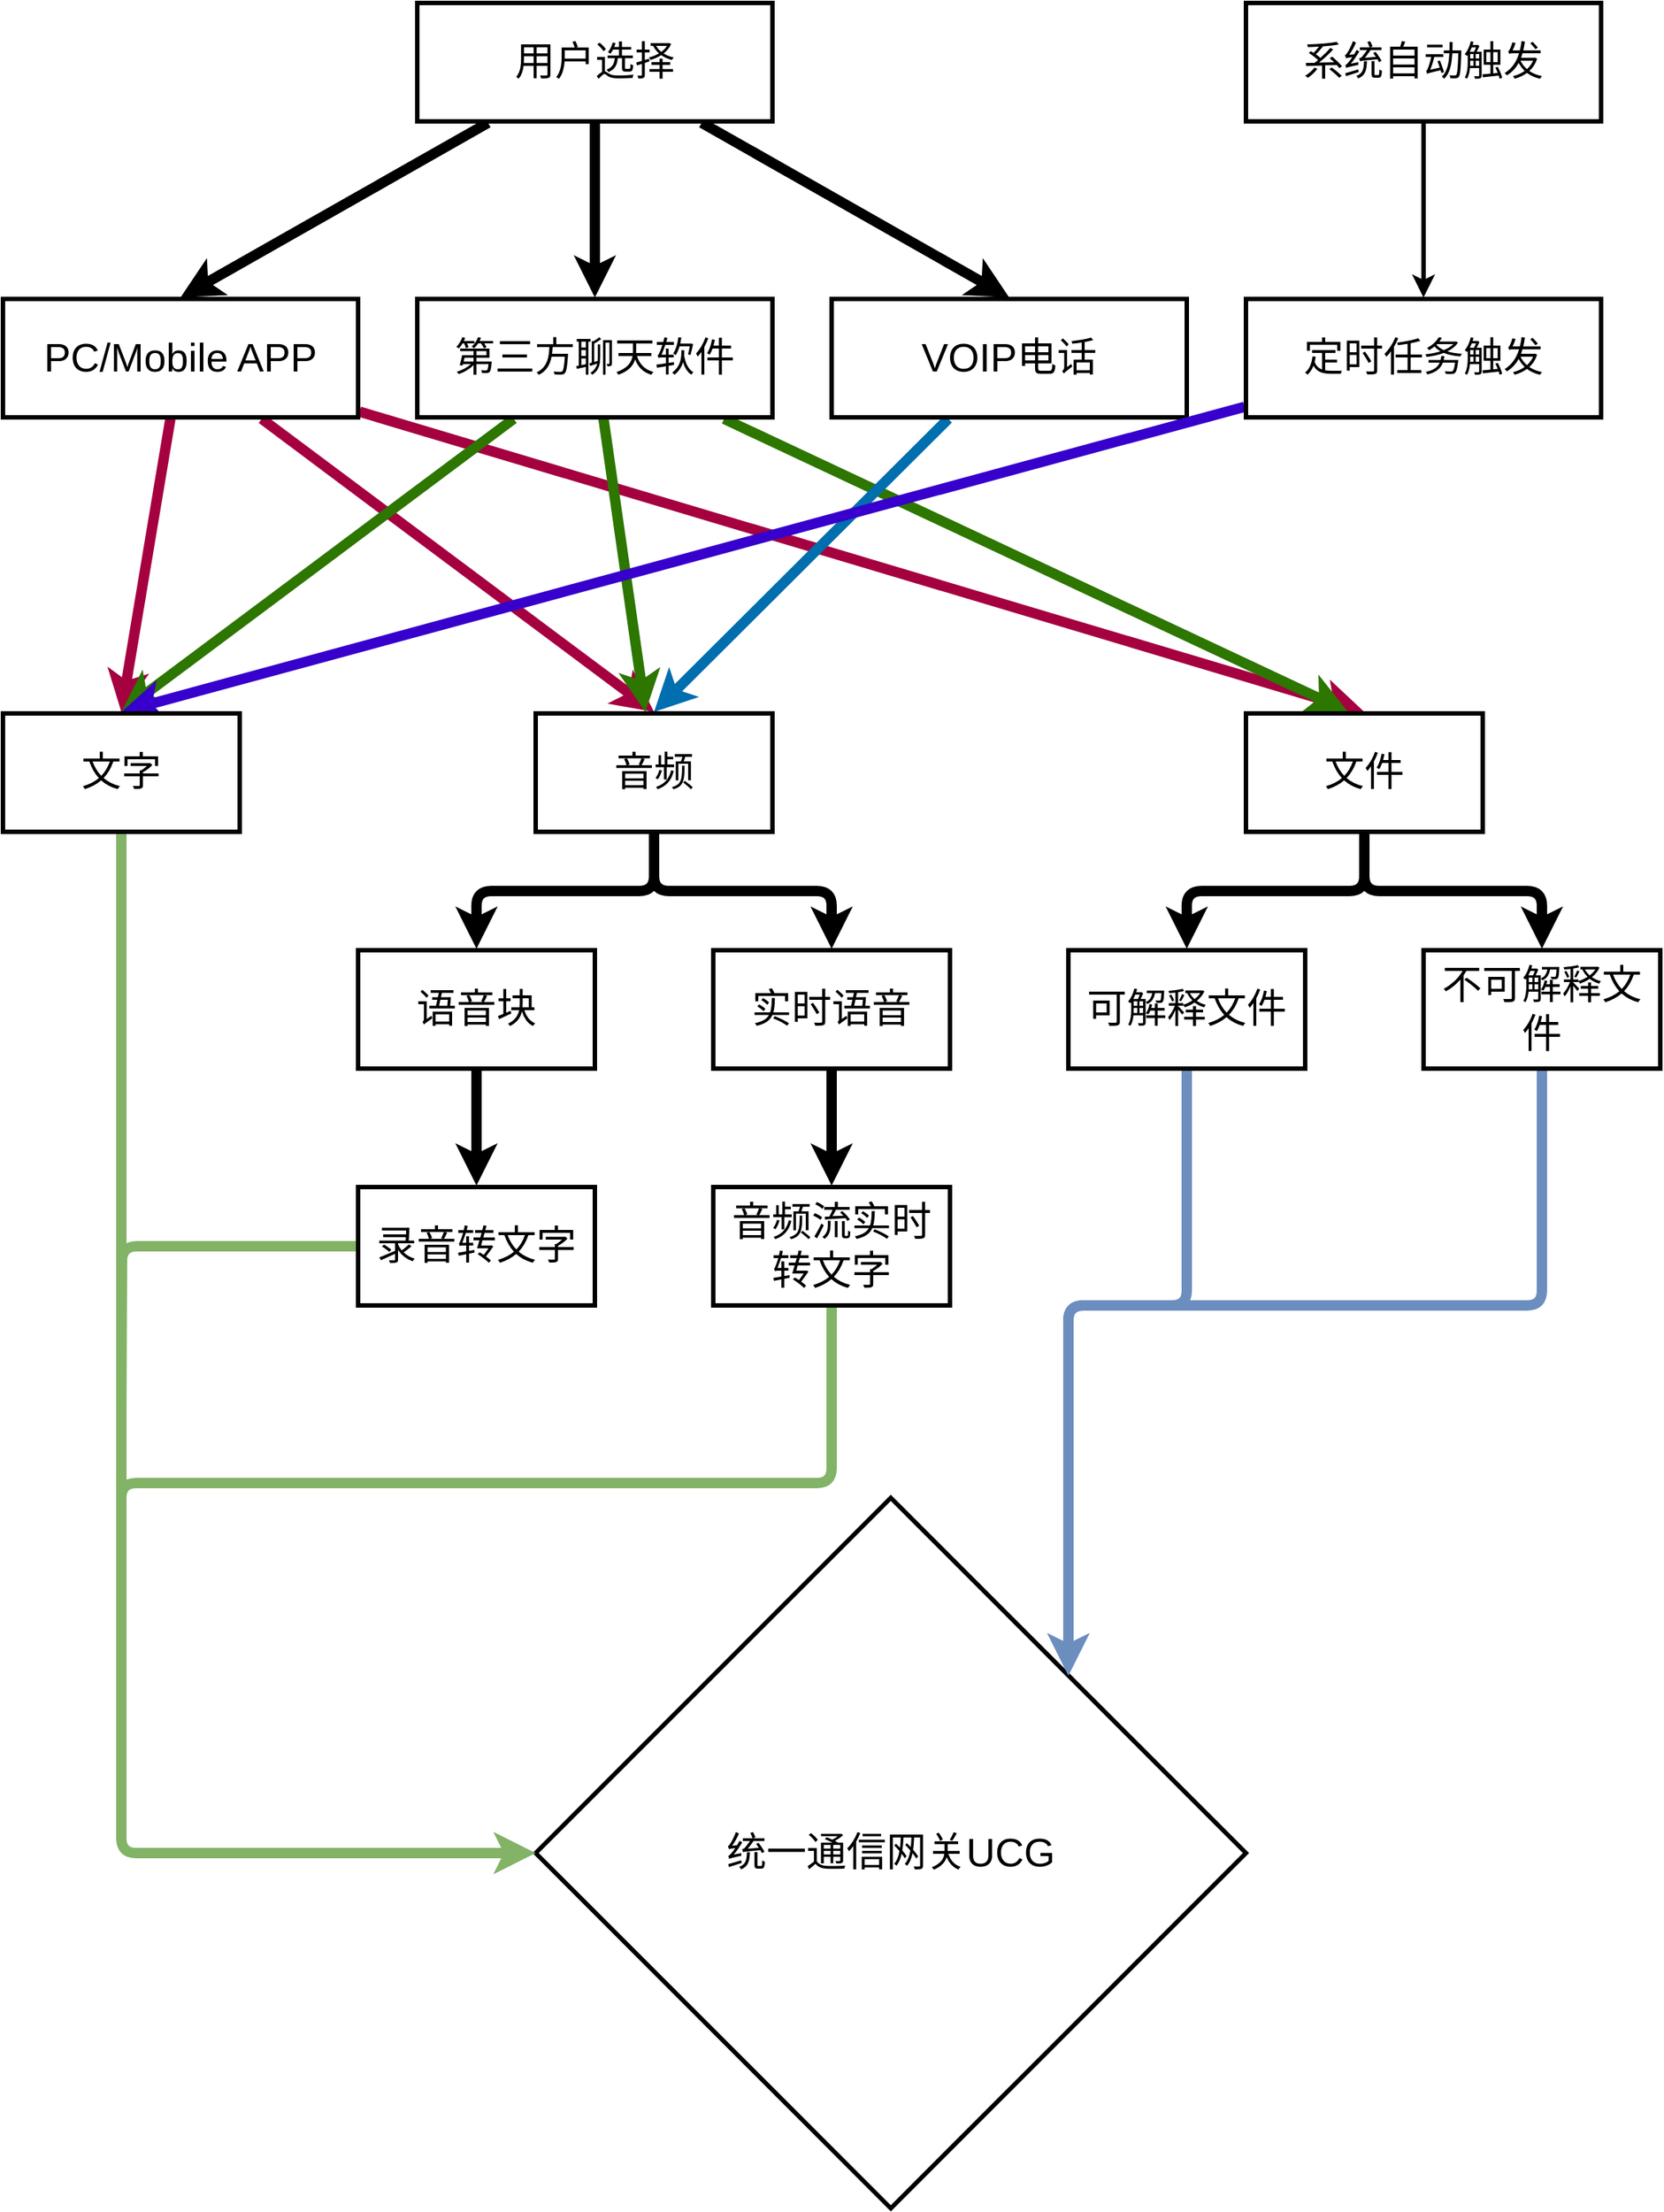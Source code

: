 <mxfile>
    <diagram id="FISShYL5WxdU9tI8w1Jn" name="第 1 页">
        <mxGraphModel dx="2383" dy="2025" grid="1" gridSize="10" guides="1" tooltips="1" connect="1" arrows="1" fold="1" page="0" pageScale="1" pageWidth="827" pageHeight="1169" background="none" math="0" shadow="0">
            <root>
                <mxCell id="0"/>
                <mxCell id="1" parent="0"/>
                <mxCell id="26" style="edgeStyle=none;html=1;entryX=0.5;entryY=0;entryDx=0;entryDy=0;strokeWidth=7;fontSize=27;fillColor=#d80073;strokeColor=#A50040;" edge="1" parent="1" source="6" target="19">
                    <mxGeometry relative="1" as="geometry"/>
                </mxCell>
                <mxCell id="27" style="edgeStyle=none;html=1;entryX=0.5;entryY=0;entryDx=0;entryDy=0;strokeWidth=7;fontSize=27;fillColor=#d80073;strokeColor=#A50040;" edge="1" parent="1" source="6" target="22">
                    <mxGeometry relative="1" as="geometry"/>
                </mxCell>
                <mxCell id="29" style="edgeStyle=none;html=1;entryX=0.5;entryY=0;entryDx=0;entryDy=0;strokeWidth=7;fontSize=27;fillColor=#d80073;strokeColor=#A50040;" edge="1" parent="1" source="6" target="23">
                    <mxGeometry relative="1" as="geometry"/>
                </mxCell>
                <mxCell id="6" value="&lt;font style=&quot;font-size: 27px;&quot;&gt;PC/Mobile APP&lt;/font&gt;" style="whiteSpace=wrap;html=1;strokeWidth=3;perimeterSpacing=1;" vertex="1" parent="1">
                    <mxGeometry x="40" y="240" width="240" height="80" as="geometry"/>
                </mxCell>
                <mxCell id="30" style="edgeStyle=none;html=1;entryX=0.5;entryY=0;entryDx=0;entryDy=0;strokeWidth=7;fontSize=27;fillColor=#60a917;strokeColor=#2D7600;" edge="1" parent="1" source="9" target="19">
                    <mxGeometry relative="1" as="geometry"/>
                </mxCell>
                <mxCell id="31" style="edgeStyle=none;html=1;strokeWidth=7;fontSize=27;fillColor=#60a917;strokeColor=#2D7600;" edge="1" parent="1" source="9" target="22">
                    <mxGeometry relative="1" as="geometry"/>
                </mxCell>
                <mxCell id="32" style="edgeStyle=none;html=1;entryX=0.431;entryY=-0.002;entryDx=0;entryDy=0;entryPerimeter=0;strokeWidth=7;fontSize=27;fillColor=#60a917;strokeColor=#2D7600;" edge="1" parent="1" source="9" target="23">
                    <mxGeometry relative="1" as="geometry"/>
                </mxCell>
                <mxCell id="9" value="&lt;span style=&quot;font-size: 27px;&quot;&gt;第三方聊天软件&lt;/span&gt;" style="whiteSpace=wrap;html=1;strokeWidth=3;perimeterSpacing=1;" vertex="1" parent="1">
                    <mxGeometry x="320" y="240" width="240" height="80" as="geometry"/>
                </mxCell>
                <mxCell id="33" style="edgeStyle=none;html=1;entryX=0.5;entryY=0;entryDx=0;entryDy=0;strokeWidth=7;fontSize=27;fillColor=#1ba1e2;strokeColor=#006EAF;" edge="1" parent="1" source="10" target="22">
                    <mxGeometry relative="1" as="geometry"/>
                </mxCell>
                <mxCell id="10" value="&lt;span style=&quot;font-size: 27px;&quot;&gt;VOIP电话&lt;/span&gt;" style="whiteSpace=wrap;html=1;strokeWidth=3;perimeterSpacing=1;" vertex="1" parent="1">
                    <mxGeometry x="600" y="240" width="240" height="80" as="geometry"/>
                </mxCell>
                <mxCell id="34" style="edgeStyle=none;html=1;entryX=0.5;entryY=0;entryDx=0;entryDy=0;strokeWidth=7;fontSize=27;fillColor=#6a00ff;strokeColor=#3700CC;" edge="1" parent="1" source="11" target="19">
                    <mxGeometry relative="1" as="geometry"/>
                </mxCell>
                <mxCell id="11" value="&lt;span style=&quot;font-size: 27px;&quot;&gt;定时任务触发&lt;/span&gt;" style="whiteSpace=wrap;html=1;strokeWidth=3;perimeterSpacing=1;" vertex="1" parent="1">
                    <mxGeometry x="880" y="240" width="240" height="80" as="geometry"/>
                </mxCell>
                <mxCell id="14" style="edgeStyle=none;html=1;entryX=0.5;entryY=0;entryDx=0;entryDy=0;fontSize=27;strokeWidth=7;" edge="1" parent="1" source="12" target="6">
                    <mxGeometry relative="1" as="geometry"/>
                </mxCell>
                <mxCell id="15" style="edgeStyle=none;html=1;fontSize=27;strokeWidth=7;" edge="1" parent="1" source="12" target="9">
                    <mxGeometry relative="1" as="geometry"/>
                </mxCell>
                <mxCell id="16" style="edgeStyle=none;html=1;entryX=0.5;entryY=0;entryDx=0;entryDy=0;fontSize=27;strokeWidth=7;" edge="1" parent="1" source="12" target="10">
                    <mxGeometry relative="1" as="geometry"/>
                </mxCell>
                <mxCell id="12" value="&lt;span style=&quot;font-size: 27px;&quot;&gt;用户选择&lt;/span&gt;" style="whiteSpace=wrap;html=1;strokeWidth=3;perimeterSpacing=1;" vertex="1" parent="1">
                    <mxGeometry x="320" y="40" width="240" height="80" as="geometry"/>
                </mxCell>
                <mxCell id="17" style="edgeStyle=none;html=1;fontSize=27;strokeWidth=3;" edge="1" parent="1" source="13" target="11">
                    <mxGeometry relative="1" as="geometry"/>
                </mxCell>
                <mxCell id="13" value="&lt;span style=&quot;font-size: 27px;&quot;&gt;系统自动触发&lt;/span&gt;" style="whiteSpace=wrap;html=1;strokeWidth=3;perimeterSpacing=1;" vertex="1" parent="1">
                    <mxGeometry x="880" y="40" width="240" height="80" as="geometry"/>
                </mxCell>
                <mxCell id="18" value="统一通信网关UCG" style="rhombus;whiteSpace=wrap;html=1;strokeWidth=3;fontSize=27;" vertex="1" parent="1">
                    <mxGeometry x="400" y="1050" width="480" height="480" as="geometry"/>
                </mxCell>
                <mxCell id="41" style="edgeStyle=orthogonalEdgeStyle;html=1;entryX=0;entryY=0.5;entryDx=0;entryDy=0;strokeWidth=7;fontSize=27;fillColor=#d5e8d4;strokeColor=#82b366;" edge="1" parent="1" source="19" target="18">
                    <mxGeometry relative="1" as="geometry">
                        <Array as="points">
                            <mxPoint x="120" y="1290"/>
                        </Array>
                    </mxGeometry>
                </mxCell>
                <mxCell id="19" value="&lt;font style=&quot;font-size: 27px;&quot;&gt;文字&lt;/font&gt;" style="whiteSpace=wrap;html=1;strokeWidth=3;perimeterSpacing=1;" vertex="1" parent="1">
                    <mxGeometry x="40" y="520" width="160" height="80" as="geometry"/>
                </mxCell>
                <mxCell id="45" style="edgeStyle=orthogonalEdgeStyle;html=1;entryX=0.5;entryY=0;entryDx=0;entryDy=0;strokeWidth=7;fontSize=27;" edge="1" parent="1" source="20" target="43">
                    <mxGeometry relative="1" as="geometry"/>
                </mxCell>
                <mxCell id="20" value="&lt;font style=&quot;font-size: 27px;&quot;&gt;实时语音&lt;/font&gt;" style="whiteSpace=wrap;html=1;strokeWidth=3;perimeterSpacing=1;" vertex="1" parent="1">
                    <mxGeometry x="520" y="680" width="160" height="80" as="geometry"/>
                </mxCell>
                <mxCell id="44" style="edgeStyle=orthogonalEdgeStyle;html=1;entryX=0.5;entryY=0;entryDx=0;entryDy=0;strokeWidth=7;fontSize=27;" edge="1" parent="1" source="21" target="42">
                    <mxGeometry relative="1" as="geometry"/>
                </mxCell>
                <mxCell id="21" value="&lt;span style=&quot;font-size: 27px;&quot;&gt;语音块&lt;/span&gt;" style="whiteSpace=wrap;html=1;strokeWidth=3;perimeterSpacing=1;" vertex="1" parent="1">
                    <mxGeometry x="280" y="680" width="160" height="80" as="geometry"/>
                </mxCell>
                <mxCell id="37" style="edgeStyle=orthogonalEdgeStyle;html=1;entryX=0.5;entryY=0;entryDx=0;entryDy=0;strokeWidth=7;fontSize=27;" edge="1" parent="1" source="22" target="21">
                    <mxGeometry relative="1" as="geometry"/>
                </mxCell>
                <mxCell id="38" style="edgeStyle=orthogonalEdgeStyle;html=1;strokeWidth=7;fontSize=27;" edge="1" parent="1" source="22" target="20">
                    <mxGeometry relative="1" as="geometry"/>
                </mxCell>
                <mxCell id="22" value="&lt;font style=&quot;font-size: 27px;&quot;&gt;音频&lt;/font&gt;" style="whiteSpace=wrap;html=1;strokeWidth=3;perimeterSpacing=1;" vertex="1" parent="1">
                    <mxGeometry x="400" y="520" width="160" height="80" as="geometry"/>
                </mxCell>
                <mxCell id="39" style="edgeStyle=orthogonalEdgeStyle;html=1;entryX=0.5;entryY=0;entryDx=0;entryDy=0;strokeWidth=7;fontSize=27;" edge="1" parent="1" source="23" target="25">
                    <mxGeometry relative="1" as="geometry"/>
                </mxCell>
                <mxCell id="40" style="edgeStyle=orthogonalEdgeStyle;html=1;strokeWidth=7;fontSize=27;" edge="1" parent="1" source="23" target="24">
                    <mxGeometry relative="1" as="geometry"/>
                </mxCell>
                <mxCell id="23" value="&lt;font style=&quot;font-size: 27px;&quot;&gt;文件&lt;/font&gt;" style="whiteSpace=wrap;html=1;strokeWidth=3;perimeterSpacing=1;" vertex="1" parent="1">
                    <mxGeometry x="880" y="520" width="160" height="80" as="geometry"/>
                </mxCell>
                <mxCell id="50" style="edgeStyle=orthogonalEdgeStyle;html=1;entryX=1;entryY=0;entryDx=0;entryDy=0;strokeWidth=7;fontSize=27;endArrow=classic;endFill=1;fillColor=#dae8fc;strokeColor=#6c8ebf;" edge="1" parent="1" source="24" target="18">
                    <mxGeometry relative="1" as="geometry">
                        <Array as="points">
                            <mxPoint x="1080" y="920"/>
                            <mxPoint x="760" y="920"/>
                        </Array>
                    </mxGeometry>
                </mxCell>
                <mxCell id="24" value="&lt;span style=&quot;font-size: 27px;&quot;&gt;不可解释文件&lt;/span&gt;" style="whiteSpace=wrap;html=1;strokeWidth=3;perimeterSpacing=1;" vertex="1" parent="1">
                    <mxGeometry x="1000" y="680" width="160" height="80" as="geometry"/>
                </mxCell>
                <mxCell id="48" style="edgeStyle=orthogonalEdgeStyle;html=1;entryX=1;entryY=0;entryDx=0;entryDy=0;strokeWidth=7;fontSize=27;endArrow=classic;endFill=1;fillColor=#dae8fc;strokeColor=#6c8ebf;" edge="1" parent="1" source="25" target="18">
                    <mxGeometry relative="1" as="geometry">
                        <Array as="points">
                            <mxPoint x="840" y="920"/>
                            <mxPoint x="760" y="920"/>
                        </Array>
                    </mxGeometry>
                </mxCell>
                <mxCell id="25" value="&lt;span style=&quot;font-size: 27px;&quot;&gt;可解释文件&lt;/span&gt;" style="whiteSpace=wrap;html=1;strokeWidth=3;perimeterSpacing=1;" vertex="1" parent="1">
                    <mxGeometry x="760" y="680" width="160" height="80" as="geometry"/>
                </mxCell>
                <mxCell id="46" style="edgeStyle=orthogonalEdgeStyle;html=1;strokeWidth=7;fontSize=27;endArrow=none;endFill=0;fillColor=#d5e8d4;strokeColor=#82b366;" edge="1" parent="1" source="42">
                    <mxGeometry relative="1" as="geometry">
                        <mxPoint x="120" y="990" as="targetPoint"/>
                    </mxGeometry>
                </mxCell>
                <mxCell id="42" value="&lt;span style=&quot;font-size: 27px;&quot;&gt;录音转文字&lt;/span&gt;" style="whiteSpace=wrap;html=1;strokeWidth=3;perimeterSpacing=1;" vertex="1" parent="1">
                    <mxGeometry x="280" y="840" width="160" height="80" as="geometry"/>
                </mxCell>
                <mxCell id="47" style="edgeStyle=orthogonalEdgeStyle;html=1;strokeWidth=7;fontSize=27;endArrow=none;endFill=0;fillColor=#d5e8d4;strokeColor=#82b366;" edge="1" parent="1" source="43">
                    <mxGeometry relative="1" as="geometry">
                        <mxPoint x="120" y="1250" as="targetPoint"/>
                        <Array as="points">
                            <mxPoint x="600" y="1040"/>
                            <mxPoint x="120" y="1040"/>
                        </Array>
                    </mxGeometry>
                </mxCell>
                <mxCell id="43" value="&lt;span style=&quot;font-size: 27px;&quot;&gt;音频流实时转文字&lt;/span&gt;" style="whiteSpace=wrap;html=1;strokeWidth=3;perimeterSpacing=1;" vertex="1" parent="1">
                    <mxGeometry x="520" y="840" width="160" height="80" as="geometry"/>
                </mxCell>
            </root>
        </mxGraphModel>
    </diagram>
</mxfile>